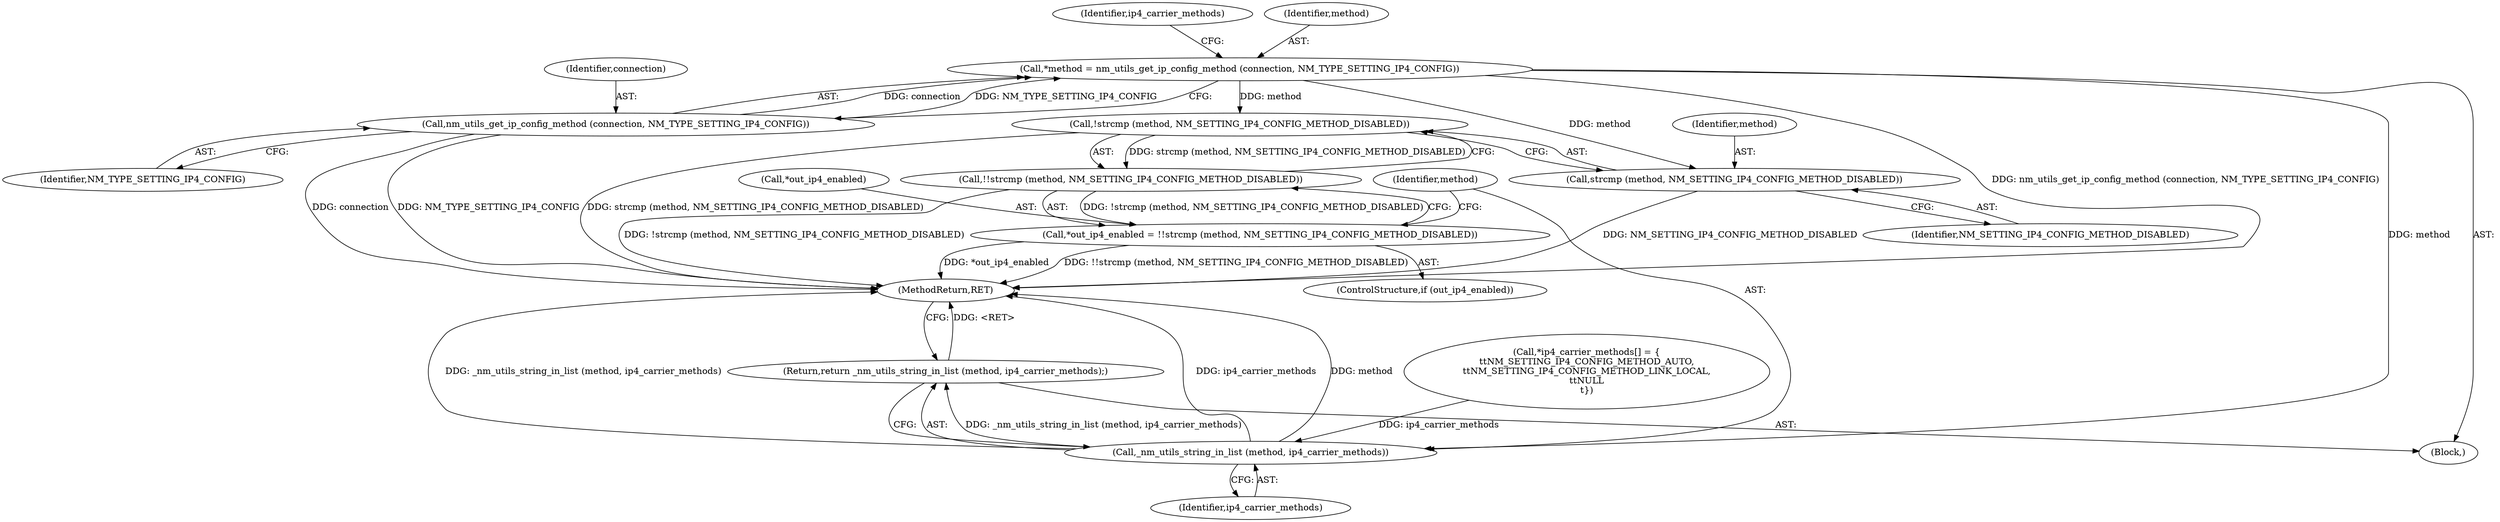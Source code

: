 digraph "0_NetworkManager_d5fc88e573fa58b93034b04d35a2454f5d28cad9@pointer" {
"1005549" [label="(Call,*method = nm_utils_get_ip_config_method (connection, NM_TYPE_SETTING_IP4_CONFIG))"];
"1005551" [label="(Call,nm_utils_get_ip_config_method (connection, NM_TYPE_SETTING_IP4_CONFIG))"];
"1005563" [label="(Call,!strcmp (method, NM_SETTING_IP4_CONFIG_METHOD_DISABLED))"];
"1005562" [label="(Call,!!strcmp (method, NM_SETTING_IP4_CONFIG_METHOD_DISABLED))"];
"1005559" [label="(Call,*out_ip4_enabled = !!strcmp (method, NM_SETTING_IP4_CONFIG_METHOD_DISABLED))"];
"1005564" [label="(Call,strcmp (method, NM_SETTING_IP4_CONFIG_METHOD_DISABLED))"];
"1005568" [label="(Call,_nm_utils_string_in_list (method, ip4_carrier_methods))"];
"1005567" [label="(Return,return _nm_utils_string_in_list (method, ip4_carrier_methods);)"];
"1005566" [label="(Identifier,NM_SETTING_IP4_CONFIG_METHOD_DISABLED)"];
"1005563" [label="(Call,!strcmp (method, NM_SETTING_IP4_CONFIG_METHOD_DISABLED))"];
"1005555" [label="(Call,*ip4_carrier_methods[] = {\n\t\tNM_SETTING_IP4_CONFIG_METHOD_AUTO,\n\t\tNM_SETTING_IP4_CONFIG_METHOD_LINK_LOCAL,\n\t\tNULL\n\t})"];
"1005551" [label="(Call,nm_utils_get_ip_config_method (connection, NM_TYPE_SETTING_IP4_CONFIG))"];
"1005568" [label="(Call,_nm_utils_string_in_list (method, ip4_carrier_methods))"];
"1005556" [label="(Identifier,ip4_carrier_methods)"];
"1005553" [label="(Identifier,NM_TYPE_SETTING_IP4_CONFIG)"];
"1005567" [label="(Return,return _nm_utils_string_in_list (method, ip4_carrier_methods);)"];
"1005552" [label="(Identifier,connection)"];
"1005550" [label="(Identifier,method)"];
"1005569" [label="(Identifier,method)"];
"1005562" [label="(Call,!!strcmp (method, NM_SETTING_IP4_CONFIG_METHOD_DISABLED))"];
"1005564" [label="(Call,strcmp (method, NM_SETTING_IP4_CONFIG_METHOD_DISABLED))"];
"1005565" [label="(Identifier,method)"];
"1005549" [label="(Call,*method = nm_utils_get_ip_config_method (connection, NM_TYPE_SETTING_IP4_CONFIG))"];
"1005547" [label="(Block,)"];
"1005560" [label="(Call,*out_ip4_enabled)"];
"1007368" [label="(MethodReturn,RET)"];
"1005559" [label="(Call,*out_ip4_enabled = !!strcmp (method, NM_SETTING_IP4_CONFIG_METHOD_DISABLED))"];
"1005570" [label="(Identifier,ip4_carrier_methods)"];
"1005557" [label="(ControlStructure,if (out_ip4_enabled))"];
"1005549" -> "1005547"  [label="AST: "];
"1005549" -> "1005551"  [label="CFG: "];
"1005550" -> "1005549"  [label="AST: "];
"1005551" -> "1005549"  [label="AST: "];
"1005556" -> "1005549"  [label="CFG: "];
"1005549" -> "1007368"  [label="DDG: nm_utils_get_ip_config_method (connection, NM_TYPE_SETTING_IP4_CONFIG)"];
"1005551" -> "1005549"  [label="DDG: connection"];
"1005551" -> "1005549"  [label="DDG: NM_TYPE_SETTING_IP4_CONFIG"];
"1005549" -> "1005563"  [label="DDG: method"];
"1005549" -> "1005564"  [label="DDG: method"];
"1005549" -> "1005568"  [label="DDG: method"];
"1005551" -> "1005553"  [label="CFG: "];
"1005552" -> "1005551"  [label="AST: "];
"1005553" -> "1005551"  [label="AST: "];
"1005551" -> "1007368"  [label="DDG: NM_TYPE_SETTING_IP4_CONFIG"];
"1005551" -> "1007368"  [label="DDG: connection"];
"1005563" -> "1005562"  [label="AST: "];
"1005563" -> "1005564"  [label="CFG: "];
"1005564" -> "1005563"  [label="AST: "];
"1005562" -> "1005563"  [label="CFG: "];
"1005563" -> "1007368"  [label="DDG: strcmp (method, NM_SETTING_IP4_CONFIG_METHOD_DISABLED)"];
"1005563" -> "1005562"  [label="DDG: strcmp (method, NM_SETTING_IP4_CONFIG_METHOD_DISABLED)"];
"1005562" -> "1005559"  [label="AST: "];
"1005559" -> "1005562"  [label="CFG: "];
"1005562" -> "1007368"  [label="DDG: !strcmp (method, NM_SETTING_IP4_CONFIG_METHOD_DISABLED)"];
"1005562" -> "1005559"  [label="DDG: !strcmp (method, NM_SETTING_IP4_CONFIG_METHOD_DISABLED)"];
"1005559" -> "1005557"  [label="AST: "];
"1005560" -> "1005559"  [label="AST: "];
"1005569" -> "1005559"  [label="CFG: "];
"1005559" -> "1007368"  [label="DDG: !!strcmp (method, NM_SETTING_IP4_CONFIG_METHOD_DISABLED)"];
"1005559" -> "1007368"  [label="DDG: *out_ip4_enabled"];
"1005564" -> "1005566"  [label="CFG: "];
"1005565" -> "1005564"  [label="AST: "];
"1005566" -> "1005564"  [label="AST: "];
"1005564" -> "1007368"  [label="DDG: NM_SETTING_IP4_CONFIG_METHOD_DISABLED"];
"1005568" -> "1005567"  [label="AST: "];
"1005568" -> "1005570"  [label="CFG: "];
"1005569" -> "1005568"  [label="AST: "];
"1005570" -> "1005568"  [label="AST: "];
"1005567" -> "1005568"  [label="CFG: "];
"1005568" -> "1007368"  [label="DDG: ip4_carrier_methods"];
"1005568" -> "1007368"  [label="DDG: method"];
"1005568" -> "1007368"  [label="DDG: _nm_utils_string_in_list (method, ip4_carrier_methods)"];
"1005568" -> "1005567"  [label="DDG: _nm_utils_string_in_list (method, ip4_carrier_methods)"];
"1005555" -> "1005568"  [label="DDG: ip4_carrier_methods"];
"1005567" -> "1005547"  [label="AST: "];
"1007368" -> "1005567"  [label="CFG: "];
"1005567" -> "1007368"  [label="DDG: <RET>"];
}
